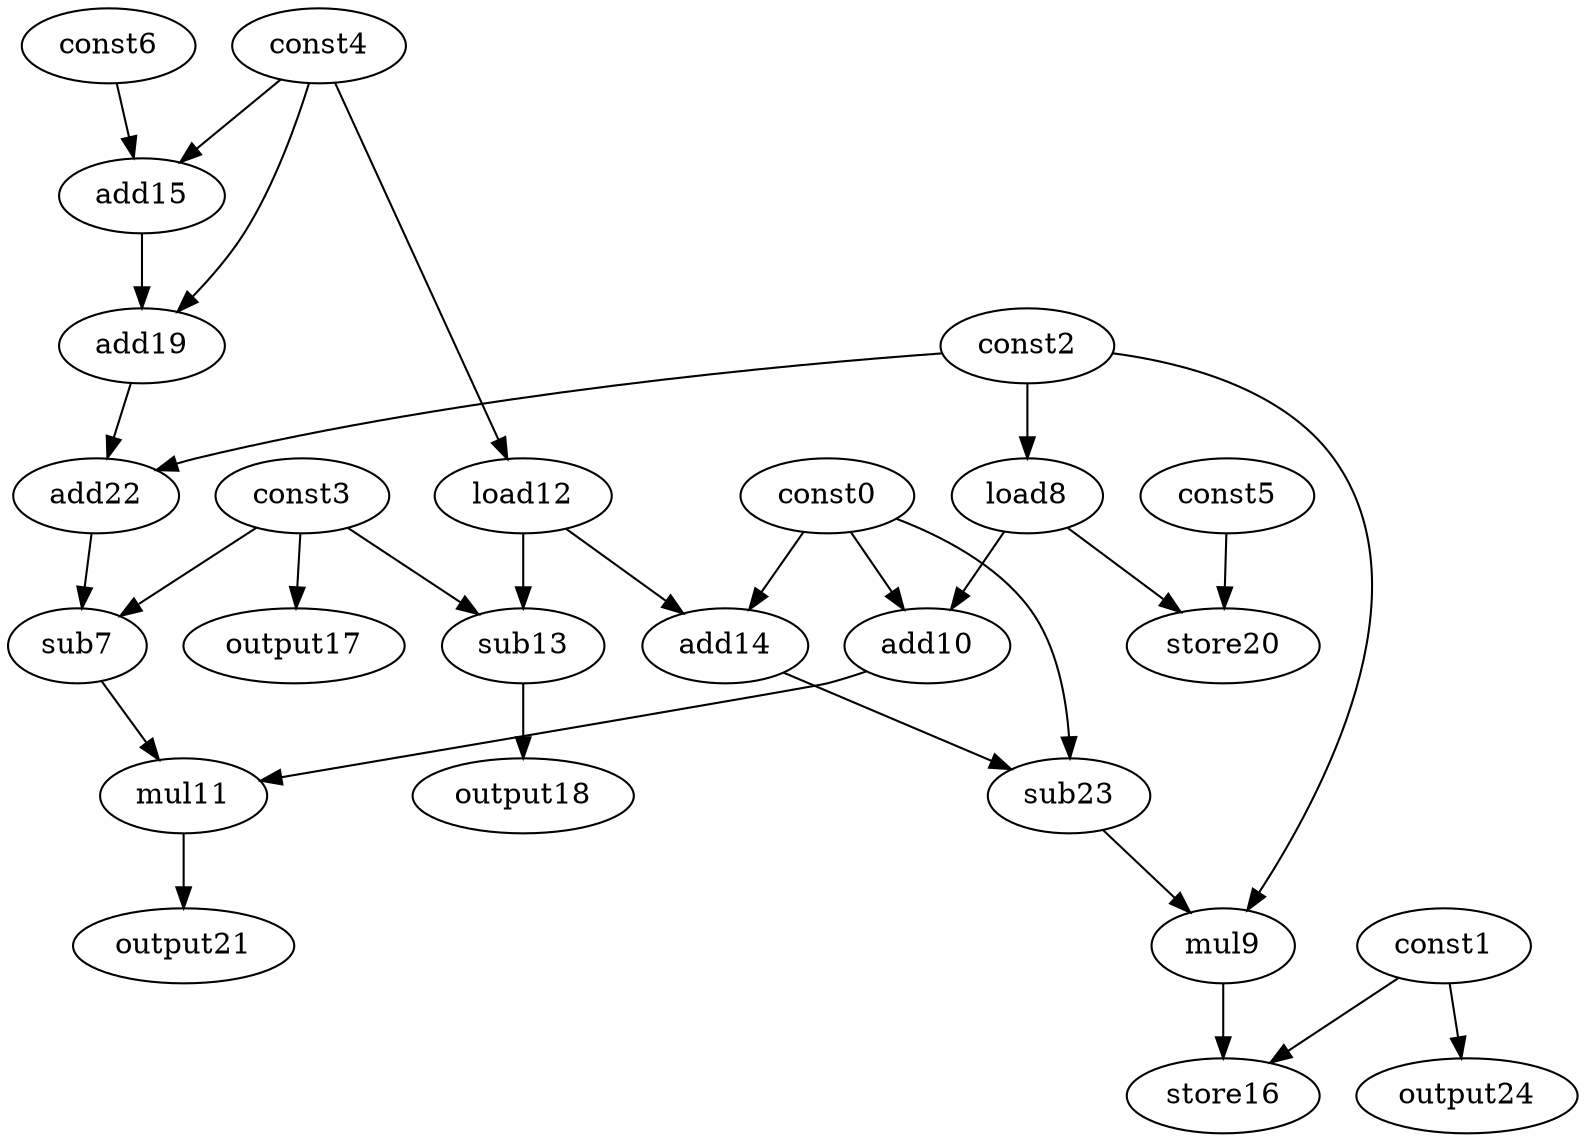 digraph G { 
const0[opcode=const]; 
const1[opcode=const]; 
const2[opcode=const]; 
const3[opcode=const]; 
const4[opcode=const]; 
const5[opcode=const]; 
const6[opcode=const]; 
sub7[opcode=sub]; 
load8[opcode=load]; 
mul9[opcode=mul]; 
add10[opcode=add]; 
mul11[opcode=mul]; 
load12[opcode=load]; 
sub13[opcode=sub]; 
add14[opcode=add]; 
add15[opcode=add]; 
store16[opcode=store]; 
output17[opcode=output]; 
output18[opcode=output]; 
add19[opcode=add]; 
store20[opcode=store]; 
output21[opcode=output]; 
add22[opcode=add]; 
sub23[opcode=sub]; 
output24[opcode=output]; 
const2->load8[operand=0];
const4->load12[operand=0];
const4->add15[operand=0];
const6->add15[operand=1];
const3->output17[operand=0];
const1->output24[operand=0];
const0->add10[operand=0];
load8->add10[operand=1];
const3->sub13[operand=0];
load12->sub13[operand=1];
const0->add14[operand=0];
load12->add14[operand=1];
const4->add19[operand=0];
add15->add19[operand=1];
load8->store20[operand=0];
const5->store20[operand=1];
sub13->output18[operand=0];
const2->add22[operand=0];
add19->add22[operand=1];
const0->sub23[operand=0];
add14->sub23[operand=1];
const3->sub7[operand=0];
add22->sub7[operand=1];
const2->mul9[operand=0];
sub23->mul9[operand=1];
add10->mul11[operand=0];
sub7->mul11[operand=1];
mul9->store16[operand=0];
const1->store16[operand=1];
mul11->output21[operand=0];
}
